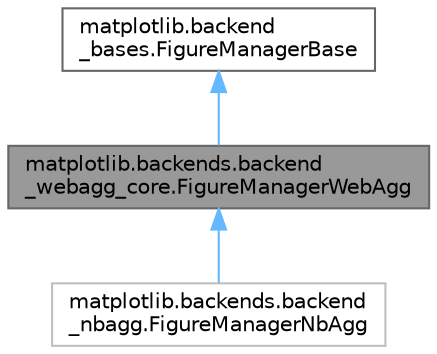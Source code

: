 digraph "matplotlib.backends.backend_webagg_core.FigureManagerWebAgg"
{
 // LATEX_PDF_SIZE
  bgcolor="transparent";
  edge [fontname=Helvetica,fontsize=10,labelfontname=Helvetica,labelfontsize=10];
  node [fontname=Helvetica,fontsize=10,shape=box,height=0.2,width=0.4];
  Node1 [id="Node000001",label="matplotlib.backends.backend\l_webagg_core.FigureManagerWebAgg",height=0.2,width=0.4,color="gray40", fillcolor="grey60", style="filled", fontcolor="black",tooltip=" "];
  Node2 -> Node1 [id="edge1_Node000001_Node000002",dir="back",color="steelblue1",style="solid",tooltip=" "];
  Node2 [id="Node000002",label="matplotlib.backend\l_bases.FigureManagerBase",height=0.2,width=0.4,color="gray40", fillcolor="white", style="filled",URL="$db/dcd/classmatplotlib_1_1backend__bases_1_1FigureManagerBase.html",tooltip=" "];
  Node1 -> Node3 [id="edge2_Node000001_Node000003",dir="back",color="steelblue1",style="solid",tooltip=" "];
  Node3 [id="Node000003",label="matplotlib.backends.backend\l_nbagg.FigureManagerNbAgg",height=0.2,width=0.4,color="grey75", fillcolor="white", style="filled",URL="$db/d11/classmatplotlib_1_1backends_1_1backend__nbagg_1_1FigureManagerNbAgg.html",tooltip=" "];
}
